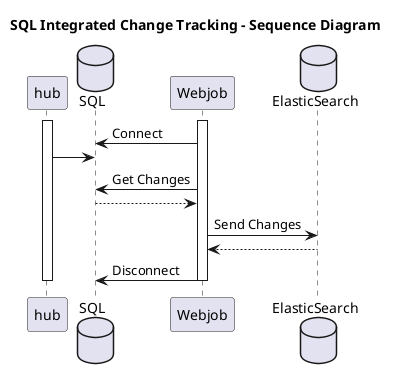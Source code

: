 @startuml

title "SQL Integrated Change Tracking - Sequence Diagram"

activate hub
actor hub
Database  SQL
activate Webjob
Webjob -> SQL : Connect
hub -> SQL
Webjob -> SQL : Get Changes
return
Database ElasticSearch
Webjob -> ElasticSearch : Send Changes
return

Webjob -> SQL : Disconnect
deactivate Webjob
deactivate hub


@enduml